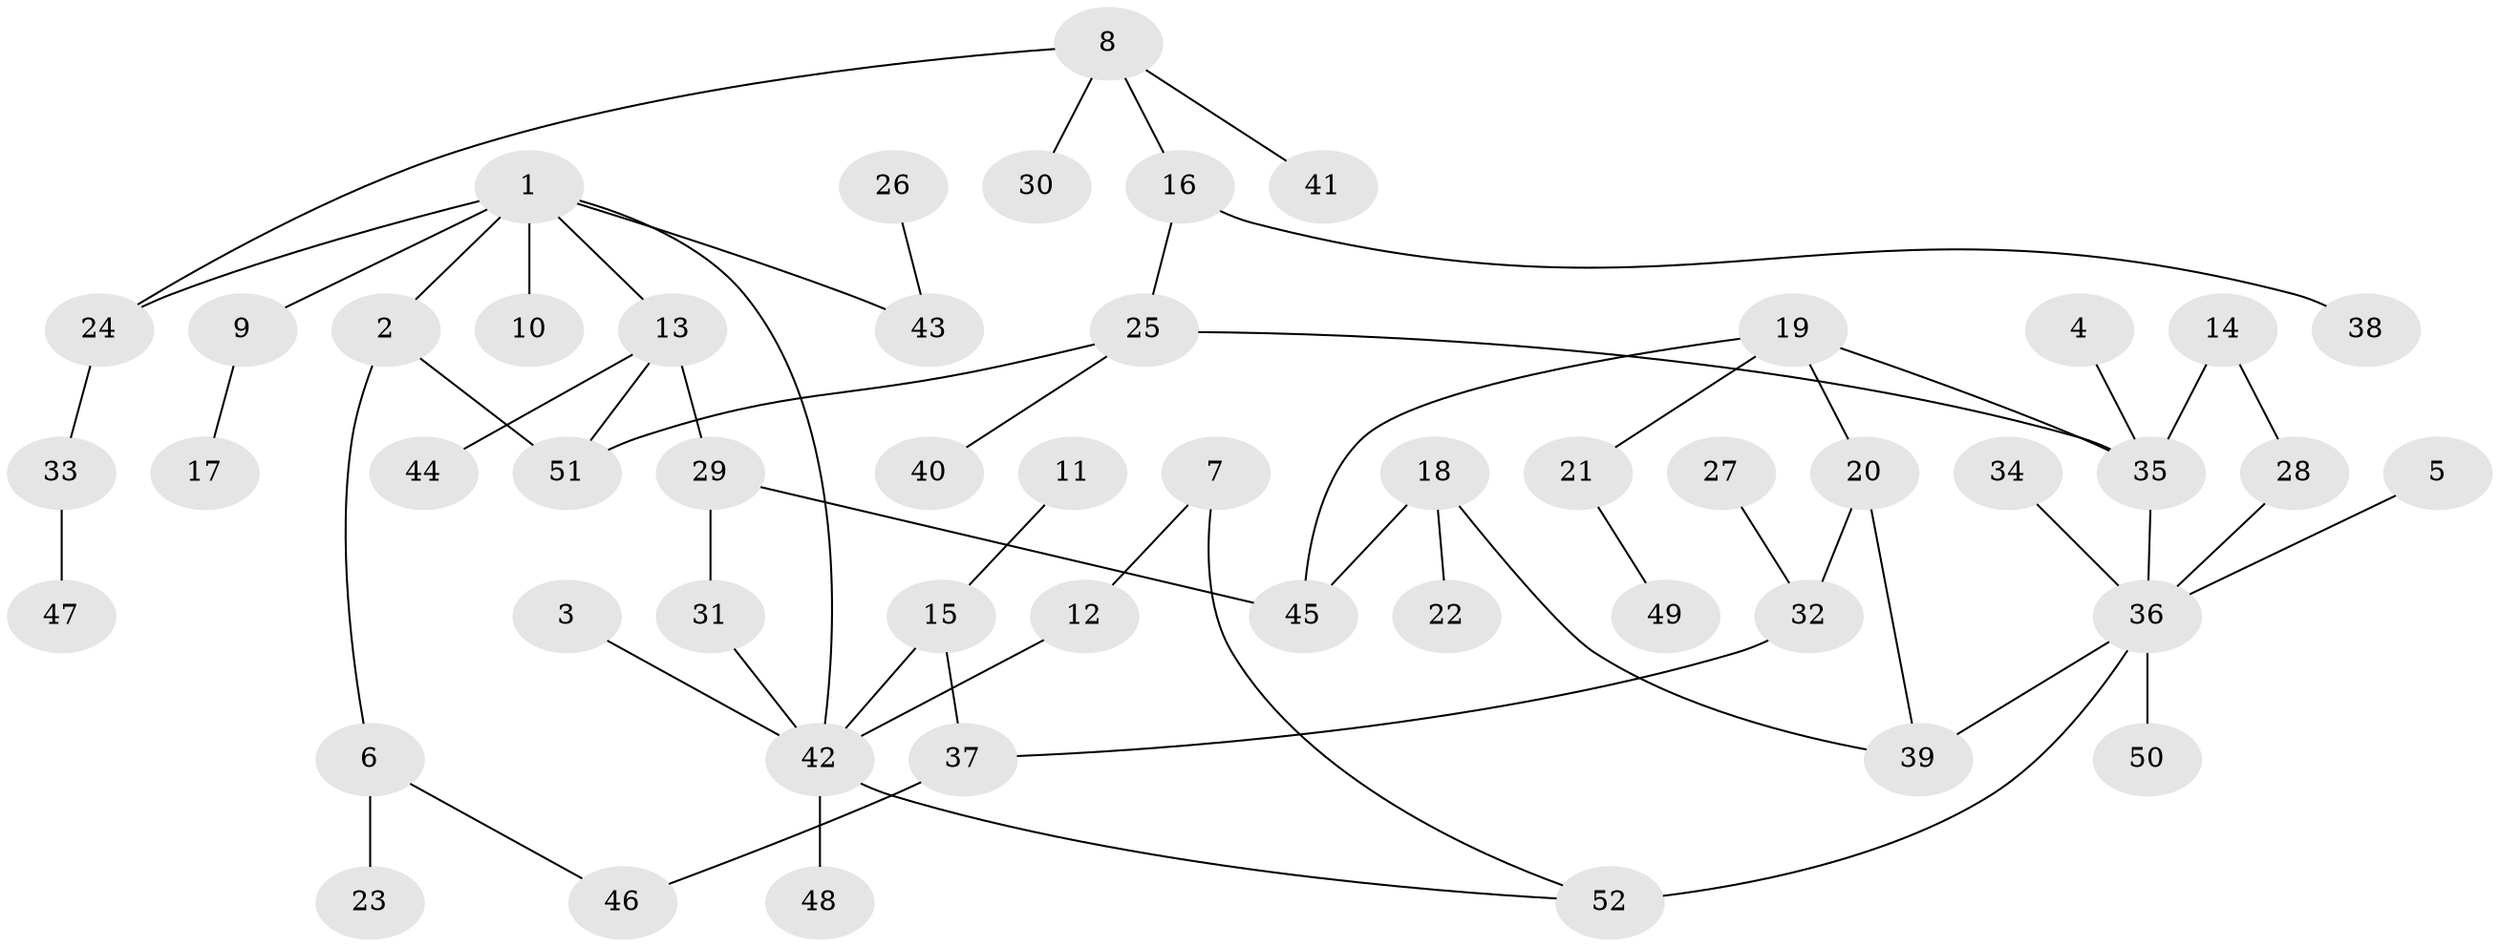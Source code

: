 // original degree distribution, {9: 0.015503875968992248, 4: 0.10852713178294573, 2: 0.3023255813953488, 7: 0.015503875968992248, 1: 0.3953488372093023, 5: 0.007751937984496124, 3: 0.15503875968992248}
// Generated by graph-tools (version 1.1) at 2025/36/03/04/25 23:36:07]
// undirected, 52 vertices, 62 edges
graph export_dot {
  node [color=gray90,style=filled];
  1;
  2;
  3;
  4;
  5;
  6;
  7;
  8;
  9;
  10;
  11;
  12;
  13;
  14;
  15;
  16;
  17;
  18;
  19;
  20;
  21;
  22;
  23;
  24;
  25;
  26;
  27;
  28;
  29;
  30;
  31;
  32;
  33;
  34;
  35;
  36;
  37;
  38;
  39;
  40;
  41;
  42;
  43;
  44;
  45;
  46;
  47;
  48;
  49;
  50;
  51;
  52;
  1 -- 2 [weight=1.0];
  1 -- 9 [weight=1.0];
  1 -- 10 [weight=1.0];
  1 -- 13 [weight=1.0];
  1 -- 24 [weight=1.0];
  1 -- 42 [weight=1.0];
  1 -- 43 [weight=1.0];
  2 -- 6 [weight=1.0];
  2 -- 51 [weight=1.0];
  3 -- 42 [weight=1.0];
  4 -- 35 [weight=1.0];
  5 -- 36 [weight=2.0];
  6 -- 23 [weight=1.0];
  6 -- 46 [weight=1.0];
  7 -- 12 [weight=1.0];
  7 -- 52 [weight=1.0];
  8 -- 16 [weight=1.0];
  8 -- 24 [weight=1.0];
  8 -- 30 [weight=1.0];
  8 -- 41 [weight=1.0];
  9 -- 17 [weight=1.0];
  11 -- 15 [weight=1.0];
  12 -- 42 [weight=1.0];
  13 -- 29 [weight=1.0];
  13 -- 44 [weight=1.0];
  13 -- 51 [weight=1.0];
  14 -- 28 [weight=1.0];
  14 -- 35 [weight=1.0];
  15 -- 37 [weight=1.0];
  15 -- 42 [weight=1.0];
  16 -- 25 [weight=1.0];
  16 -- 38 [weight=1.0];
  18 -- 22 [weight=1.0];
  18 -- 39 [weight=1.0];
  18 -- 45 [weight=1.0];
  19 -- 20 [weight=1.0];
  19 -- 21 [weight=1.0];
  19 -- 35 [weight=1.0];
  19 -- 45 [weight=1.0];
  20 -- 32 [weight=1.0];
  20 -- 39 [weight=1.0];
  21 -- 49 [weight=1.0];
  24 -- 33 [weight=1.0];
  25 -- 35 [weight=1.0];
  25 -- 40 [weight=1.0];
  25 -- 51 [weight=1.0];
  26 -- 43 [weight=1.0];
  27 -- 32 [weight=1.0];
  28 -- 36 [weight=1.0];
  29 -- 31 [weight=1.0];
  29 -- 45 [weight=1.0];
  31 -- 42 [weight=1.0];
  32 -- 37 [weight=1.0];
  33 -- 47 [weight=1.0];
  34 -- 36 [weight=1.0];
  35 -- 36 [weight=1.0];
  36 -- 39 [weight=1.0];
  36 -- 50 [weight=1.0];
  36 -- 52 [weight=2.0];
  37 -- 46 [weight=1.0];
  42 -- 48 [weight=1.0];
  42 -- 52 [weight=1.0];
}

